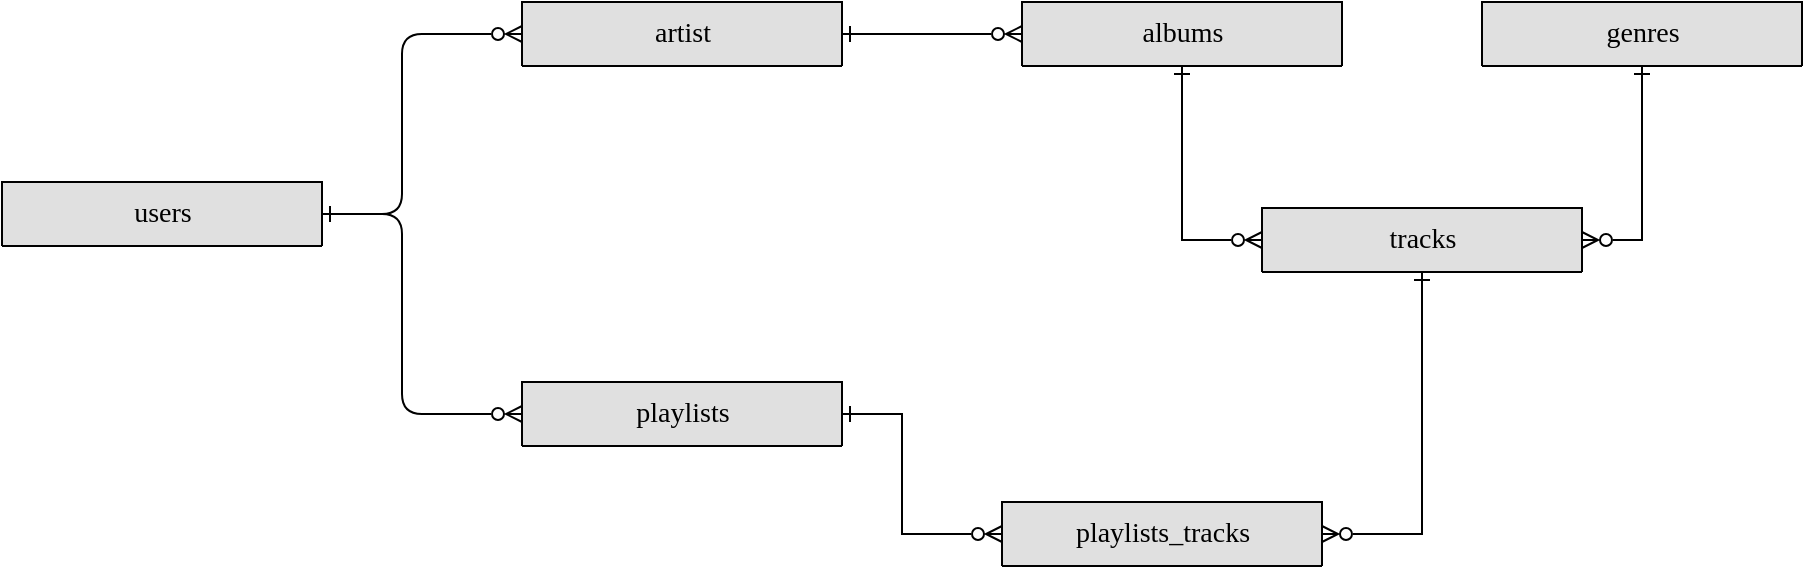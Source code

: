 <mxfile version="26.1.3">
  <diagram name="Page-1" id="e56a1550-8fbb-45ad-956c-1786394a9013">
    <mxGraphModel dx="1000" dy="631" grid="1" gridSize="10" guides="1" tooltips="1" connect="1" arrows="1" fold="1" page="1" pageScale="1" pageWidth="1100" pageHeight="850" background="none" math="0" shadow="0">
      <root>
        <mxCell id="0" />
        <mxCell id="1" parent="0" />
        <mxCell id="2e49270ec7c68f3f-80" value="users" style="swimlane;html=1;fontStyle=0;childLayout=stackLayout;horizontal=1;startSize=32;fillColor=#e0e0e0;horizontalStack=0;resizeParent=1;resizeLast=0;collapsible=1;marginBottom=0;swimlaneFillColor=#ffffff;align=center;rounded=0;shadow=0;comic=0;labelBackgroundColor=none;strokeWidth=1;fontFamily=Verdana;fontSize=14" parent="1" vertex="1">
          <mxGeometry x="30" y="380" width="160" height="32" as="geometry" />
        </mxCell>
        <mxCell id="cyBd8Ml3z5QBhJ2P979c-1" value="artist" style="swimlane;html=1;fontStyle=0;childLayout=stackLayout;horizontal=1;startSize=32;fillColor=#e0e0e0;horizontalStack=0;resizeParent=1;resizeLast=0;collapsible=1;marginBottom=0;swimlaneFillColor=#ffffff;align=center;rounded=0;shadow=0;comic=0;labelBackgroundColor=none;strokeWidth=1;fontFamily=Verdana;fontSize=14" vertex="1" parent="1">
          <mxGeometry x="290" y="290" width="160" height="32" as="geometry" />
        </mxCell>
        <mxCell id="cyBd8Ml3z5QBhJ2P979c-4" value="playlists" style="swimlane;html=1;fontStyle=0;childLayout=stackLayout;horizontal=1;startSize=32;fillColor=#e0e0e0;horizontalStack=0;resizeParent=1;resizeLast=0;collapsible=1;marginBottom=0;swimlaneFillColor=#ffffff;align=center;rounded=0;shadow=0;comic=0;labelBackgroundColor=none;strokeWidth=1;fontFamily=Verdana;fontSize=14" vertex="1" parent="1">
          <mxGeometry x="290" y="480" width="160" height="32" as="geometry" />
        </mxCell>
        <mxCell id="cyBd8Ml3z5QBhJ2P979c-5" value="" style="edgeStyle=orthogonalEdgeStyle;html=1;endArrow=ERzeroToMany;startArrow=ERone;labelBackgroundColor=none;fontFamily=Verdana;fontSize=14;entryX=0;entryY=0.5;exitX=1;exitY=0.5;exitDx=0;exitDy=0;entryDx=0;entryDy=0;endFill=0;startFill=0;" edge="1" parent="1" source="2e49270ec7c68f3f-80" target="cyBd8Ml3z5QBhJ2P979c-1">
          <mxGeometry width="100" height="100" relative="1" as="geometry">
            <mxPoint x="380" y="512" as="sourcePoint" />
            <mxPoint x="380" y="350" as="targetPoint" />
            <Array as="points">
              <mxPoint x="230" y="396" />
              <mxPoint x="230" y="306" />
            </Array>
          </mxGeometry>
        </mxCell>
        <mxCell id="cyBd8Ml3z5QBhJ2P979c-6" value="" style="edgeStyle=orthogonalEdgeStyle;html=1;endArrow=ERzeroToMany;startArrow=ERone;labelBackgroundColor=none;fontFamily=Verdana;fontSize=14;entryX=0;entryY=0.5;entryDx=0;entryDy=0;endFill=0;startFill=0;exitX=1;exitY=0.5;exitDx=0;exitDy=0;" edge="1" parent="1" source="2e49270ec7c68f3f-80" target="cyBd8Ml3z5QBhJ2P979c-4">
          <mxGeometry width="100" height="100" relative="1" as="geometry">
            <mxPoint x="190" y="400" as="sourcePoint" />
            <mxPoint x="300" y="316" as="targetPoint" />
            <Array as="points">
              <mxPoint x="230" y="396" />
              <mxPoint x="230" y="496" />
            </Array>
          </mxGeometry>
        </mxCell>
        <mxCell id="cyBd8Ml3z5QBhJ2P979c-8" value="albums" style="swimlane;html=1;fontStyle=0;childLayout=stackLayout;horizontal=1;startSize=32;fillColor=#e0e0e0;horizontalStack=0;resizeParent=1;resizeLast=0;collapsible=1;marginBottom=0;swimlaneFillColor=#ffffff;align=center;rounded=0;shadow=0;comic=0;labelBackgroundColor=none;strokeWidth=1;fontFamily=Verdana;fontSize=14" vertex="1" parent="1">
          <mxGeometry x="540" y="290" width="160" height="32" as="geometry" />
        </mxCell>
        <mxCell id="cyBd8Ml3z5QBhJ2P979c-9" value="" style="edgeStyle=orthogonalEdgeStyle;html=1;endArrow=ERzeroToMany;startArrow=ERone;labelBackgroundColor=none;fontFamily=Verdana;fontSize=14;entryX=0;entryY=0.5;exitX=1;exitY=0.5;exitDx=0;exitDy=0;entryDx=0;entryDy=0;endFill=0;startFill=0;" edge="1" parent="1" source="cyBd8Ml3z5QBhJ2P979c-1" target="cyBd8Ml3z5QBhJ2P979c-8">
          <mxGeometry width="100" height="100" relative="1" as="geometry">
            <mxPoint x="440" y="434" as="sourcePoint" />
            <mxPoint x="620" y="360" as="targetPoint" />
            <Array as="points">
              <mxPoint x="500" y="306" />
              <mxPoint x="500" y="306" />
            </Array>
          </mxGeometry>
        </mxCell>
        <mxCell id="cyBd8Ml3z5QBhJ2P979c-10" value="genres" style="swimlane;html=1;fontStyle=0;childLayout=stackLayout;horizontal=1;startSize=32;fillColor=#e0e0e0;horizontalStack=0;resizeParent=1;resizeLast=0;collapsible=1;marginBottom=0;swimlaneFillColor=#ffffff;align=center;rounded=0;shadow=0;comic=0;labelBackgroundColor=none;strokeWidth=1;fontFamily=Verdana;fontSize=14" vertex="1" parent="1">
          <mxGeometry x="770" y="290" width="160" height="32" as="geometry" />
        </mxCell>
        <mxCell id="cyBd8Ml3z5QBhJ2P979c-11" value="tracks" style="swimlane;html=1;fontStyle=0;childLayout=stackLayout;horizontal=1;startSize=32;fillColor=#e0e0e0;horizontalStack=0;resizeParent=1;resizeLast=0;collapsible=1;marginBottom=0;swimlaneFillColor=#ffffff;align=center;rounded=0;shadow=0;comic=0;labelBackgroundColor=none;strokeWidth=1;fontFamily=Verdana;fontSize=14" vertex="1" parent="1">
          <mxGeometry x="660" y="393" width="160" height="32" as="geometry" />
        </mxCell>
        <mxCell id="cyBd8Ml3z5QBhJ2P979c-13" value="" style="edgeStyle=orthogonalEdgeStyle;html=1;endArrow=ERzeroToMany;startArrow=ERone;labelBackgroundColor=none;fontFamily=Verdana;fontSize=14;entryX=1;entryY=0.5;exitX=0.5;exitY=1;exitDx=0;exitDy=0;entryDx=0;entryDy=0;endFill=0;startFill=0;rounded=0;" edge="1" parent="1" source="cyBd8Ml3z5QBhJ2P979c-10" target="cyBd8Ml3z5QBhJ2P979c-11">
          <mxGeometry width="100" height="100" relative="1" as="geometry">
            <mxPoint x="790" y="370" as="sourcePoint" />
            <mxPoint x="880" y="370" as="targetPoint" />
            <Array as="points">
              <mxPoint x="850" y="409" />
            </Array>
          </mxGeometry>
        </mxCell>
        <mxCell id="cyBd8Ml3z5QBhJ2P979c-14" value="playlists_tracks" style="swimlane;html=1;fontStyle=0;childLayout=stackLayout;horizontal=1;startSize=32;fillColor=#e0e0e0;horizontalStack=0;resizeParent=1;resizeLast=0;collapsible=1;marginBottom=0;swimlaneFillColor=#ffffff;align=center;rounded=0;shadow=0;comic=0;labelBackgroundColor=none;strokeWidth=1;fontFamily=Verdana;fontSize=14" vertex="1" parent="1">
          <mxGeometry x="530" y="540" width="160" height="32" as="geometry" />
        </mxCell>
        <mxCell id="cyBd8Ml3z5QBhJ2P979c-15" value="" style="edgeStyle=orthogonalEdgeStyle;html=1;endArrow=ERzeroToMany;startArrow=ERone;labelBackgroundColor=none;fontFamily=Verdana;fontSize=14;entryX=0;entryY=0.5;exitX=1;exitY=0.5;exitDx=0;exitDy=0;entryDx=0;entryDy=0;endFill=0;startFill=0;rounded=0;" edge="1" parent="1" source="cyBd8Ml3z5QBhJ2P979c-4" target="cyBd8Ml3z5QBhJ2P979c-14">
          <mxGeometry width="100" height="100" relative="1" as="geometry">
            <mxPoint x="450" y="500" as="sourcePoint" />
            <mxPoint x="540" y="500" as="targetPoint" />
            <Array as="points">
              <mxPoint x="480" y="496" />
              <mxPoint x="480" y="556" />
            </Array>
          </mxGeometry>
        </mxCell>
        <mxCell id="cyBd8Ml3z5QBhJ2P979c-16" value="" style="edgeStyle=orthogonalEdgeStyle;html=1;endArrow=ERzeroToMany;startArrow=ERone;labelBackgroundColor=none;fontFamily=Verdana;fontSize=14;entryX=1;entryY=0.5;exitX=0.5;exitY=1;exitDx=0;exitDy=0;entryDx=0;entryDy=0;endFill=0;startFill=0;rounded=0;" edge="1" parent="1" source="cyBd8Ml3z5QBhJ2P979c-11" target="cyBd8Ml3z5QBhJ2P979c-14">
          <mxGeometry width="100" height="100" relative="1" as="geometry">
            <mxPoint x="650" y="490" as="sourcePoint" />
            <mxPoint x="740" y="490" as="targetPoint" />
            <Array as="points">
              <mxPoint x="740" y="556" />
            </Array>
          </mxGeometry>
        </mxCell>
        <mxCell id="cyBd8Ml3z5QBhJ2P979c-17" value="" style="edgeStyle=orthogonalEdgeStyle;html=1;endArrow=ERzeroToMany;startArrow=ERone;labelBackgroundColor=none;fontFamily=Verdana;fontSize=14;entryX=0;entryY=0.5;exitX=0.5;exitY=1;exitDx=0;exitDy=0;entryDx=0;entryDy=0;endFill=0;startFill=0;rounded=0;" edge="1" parent="1" source="cyBd8Ml3z5QBhJ2P979c-8" target="cyBd8Ml3z5QBhJ2P979c-11">
          <mxGeometry width="100" height="100" relative="1" as="geometry">
            <mxPoint x="470" y="400" as="sourcePoint" />
            <mxPoint x="560" y="400" as="targetPoint" />
            <Array as="points">
              <mxPoint x="620" y="409" />
            </Array>
          </mxGeometry>
        </mxCell>
      </root>
    </mxGraphModel>
  </diagram>
</mxfile>

